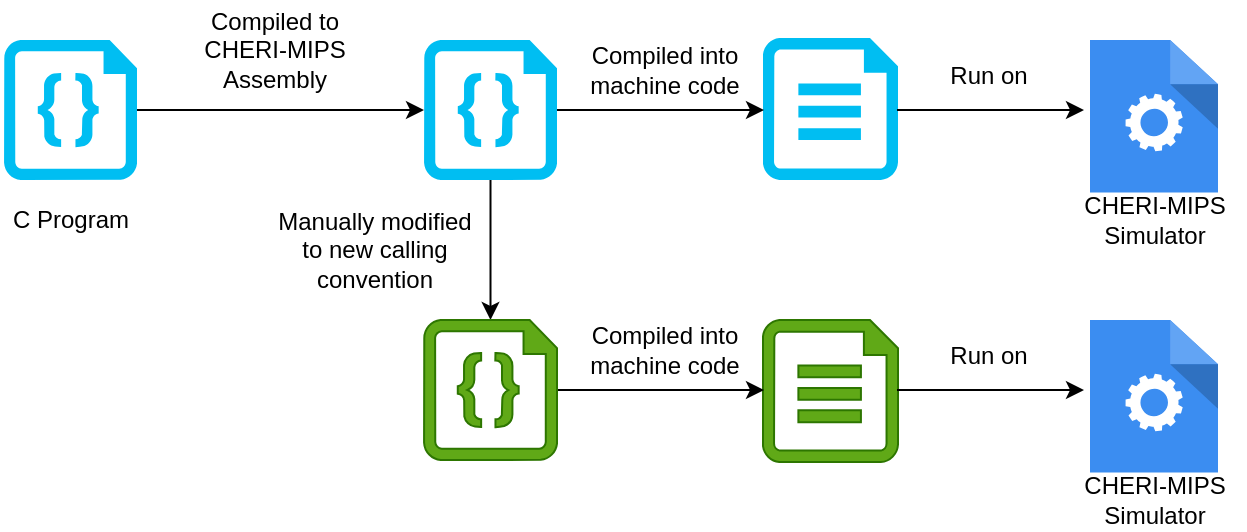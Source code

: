 <mxfile version="12.9.13" type="device"><diagram id="r8iaX5R7vlbBQDZjUNxu" name="Page-1"><mxGraphModel dx="1164" dy="729" grid="1" gridSize="10" guides="1" tooltips="1" connect="1" arrows="1" fold="1" page="1" pageScale="1" pageWidth="850" pageHeight="1100" math="0" shadow="0"><root><mxCell id="0"/><mxCell id="1" parent="0"/><mxCell id="xl8ykE8kV73jW0vv5R0C-29" value="" style="verticalLabelPosition=bottom;html=1;verticalAlign=top;align=center;strokeColor=#2D7600;fillColor=#60a917;shape=mxgraph.azure.cloud_services_configuration_file;pointerEvents=1;fontColor=#ffffff;" vertex="1" parent="1"><mxGeometry x="519.5" y="290" width="67.5" height="71.05" as="geometry"/></mxCell><mxCell id="xl8ykE8kV73jW0vv5R0C-27" value="" style="verticalLabelPosition=bottom;html=1;verticalAlign=top;align=center;strokeColor=none;fillColor=#00BEF2;shape=mxgraph.azure.cloud_services_configuration_file;pointerEvents=1;" vertex="1" parent="1"><mxGeometry x="519.5" y="148.95" width="67.5" height="71.05" as="geometry"/></mxCell><mxCell id="xl8ykE8kV73jW0vv5R0C-4" value="" style="edgeStyle=orthogonalEdgeStyle;rounded=0;orthogonalLoop=1;jettySize=auto;html=1;" edge="1" parent="1" source="xl8ykE8kV73jW0vv5R0C-1" target="xl8ykE8kV73jW0vv5R0C-3"><mxGeometry relative="1" as="geometry"/></mxCell><mxCell id="xl8ykE8kV73jW0vv5R0C-1" value="" style="verticalLabelPosition=bottom;html=1;verticalAlign=top;align=center;strokeColor=none;fillColor=#00BEF2;shape=mxgraph.azure.code_file;pointerEvents=1;" vertex="1" parent="1"><mxGeometry x="140" y="150" width="66.5" height="70" as="geometry"/></mxCell><mxCell id="xl8ykE8kV73jW0vv5R0C-7" value="" style="edgeStyle=orthogonalEdgeStyle;rounded=0;orthogonalLoop=1;jettySize=auto;html=1;" edge="1" parent="1" source="xl8ykE8kV73jW0vv5R0C-3" target="xl8ykE8kV73jW0vv5R0C-6"><mxGeometry relative="1" as="geometry"/></mxCell><mxCell id="xl8ykE8kV73jW0vv5R0C-10" value="" style="edgeStyle=orthogonalEdgeStyle;rounded=0;orthogonalLoop=1;jettySize=auto;html=1;" edge="1" parent="1" source="xl8ykE8kV73jW0vv5R0C-3"><mxGeometry relative="1" as="geometry"><mxPoint x="520" y="185" as="targetPoint"/></mxGeometry></mxCell><mxCell id="xl8ykE8kV73jW0vv5R0C-3" value="" style="verticalLabelPosition=bottom;html=1;verticalAlign=top;align=center;strokeColor=none;fillColor=#00BEF2;shape=mxgraph.azure.code_file;pointerEvents=1;" vertex="1" parent="1"><mxGeometry x="350" y="150" width="66.5" height="70" as="geometry"/></mxCell><mxCell id="xl8ykE8kV73jW0vv5R0C-21" style="edgeStyle=orthogonalEdgeStyle;rounded=0;orthogonalLoop=1;jettySize=auto;html=1;exitX=1;exitY=0.5;exitDx=0;exitDy=0;exitPerimeter=0;" edge="1" parent="1"><mxGeometry relative="1" as="geometry"><mxPoint x="680" y="185" as="targetPoint"/><mxPoint x="586.5" y="185" as="sourcePoint"/></mxGeometry></mxCell><mxCell id="xl8ykE8kV73jW0vv5R0C-13" value="" style="edgeStyle=orthogonalEdgeStyle;rounded=0;orthogonalLoop=1;jettySize=auto;html=1;" edge="1" parent="1" source="xl8ykE8kV73jW0vv5R0C-6"><mxGeometry relative="1" as="geometry"><mxPoint x="520" y="325" as="targetPoint"/></mxGeometry></mxCell><mxCell id="xl8ykE8kV73jW0vv5R0C-6" value="" style="verticalLabelPosition=bottom;html=1;verticalAlign=top;align=center;strokeColor=#2D7600;fillColor=#60a917;shape=mxgraph.azure.code_file;pointerEvents=1;fontColor=#ffffff;" vertex="1" parent="1"><mxGeometry x="350" y="290" width="66.5" height="70" as="geometry"/></mxCell><mxCell id="xl8ykE8kV73jW0vv5R0C-2" value="C Program" style="text;html=1;align=center;verticalAlign=middle;resizable=0;points=[];autosize=1;" vertex="1" parent="1"><mxGeometry x="138.25" y="230" width="70" height="20" as="geometry"/></mxCell><mxCell id="xl8ykE8kV73jW0vv5R0C-5" value="Compiled to&lt;br&gt;CHERI-MIPS&lt;br&gt;Assembly" style="text;html=1;align=center;verticalAlign=middle;resizable=0;points=[];autosize=1;" vertex="1" parent="1"><mxGeometry x="230" y="130" width="90" height="50" as="geometry"/></mxCell><mxCell id="xl8ykE8kV73jW0vv5R0C-8" value="Manually modified&lt;br&gt;to new calling&lt;br&gt;convention" style="text;html=1;align=center;verticalAlign=middle;resizable=0;points=[];autosize=1;" vertex="1" parent="1"><mxGeometry x="270" y="230" width="110" height="50" as="geometry"/></mxCell><mxCell id="xl8ykE8kV73jW0vv5R0C-11" value="Compiled into&lt;br&gt;machine code" style="text;html=1;align=center;verticalAlign=middle;resizable=0;points=[];autosize=1;" vertex="1" parent="1"><mxGeometry x="425" y="150" width="90" height="30" as="geometry"/></mxCell><mxCell id="xl8ykE8kV73jW0vv5R0C-14" value="Compiled into&lt;br&gt;machine code" style="text;html=1;align=center;verticalAlign=middle;resizable=0;points=[];autosize=1;" vertex="1" parent="1"><mxGeometry x="425" y="290" width="90" height="30" as="geometry"/></mxCell><mxCell id="xl8ykE8kV73jW0vv5R0C-15" value="" style="html=1;aspect=fixed;strokeColor=none;shadow=0;align=center;verticalAlign=top;fillColor=#3B8DF1;shape=mxgraph.gcp2.process" vertex="1" parent="1"><mxGeometry x="683" y="150" width="64" height="76.19" as="geometry"/></mxCell><mxCell id="xl8ykE8kV73jW0vv5R0C-16" value="CHERI-MIPS&lt;br&gt;Simulator" style="text;html=1;align=center;verticalAlign=middle;resizable=0;points=[];autosize=1;" vertex="1" parent="1"><mxGeometry x="670" y="225" width="90" height="30" as="geometry"/></mxCell><mxCell id="xl8ykE8kV73jW0vv5R0C-22" value="Run on" style="text;html=1;align=center;verticalAlign=middle;resizable=0;points=[];autosize=1;" vertex="1" parent="1"><mxGeometry x="607" y="158" width="50" height="20" as="geometry"/></mxCell><mxCell id="xl8ykE8kV73jW0vv5R0C-23" style="edgeStyle=orthogonalEdgeStyle;rounded=0;orthogonalLoop=1;jettySize=auto;html=1;exitX=1;exitY=0.5;exitDx=0;exitDy=0;exitPerimeter=0;" edge="1" parent="1"><mxGeometry relative="1" as="geometry"><mxPoint x="680" y="325" as="targetPoint"/><mxPoint x="586.5" y="325" as="sourcePoint"/></mxGeometry></mxCell><mxCell id="xl8ykE8kV73jW0vv5R0C-24" value="" style="html=1;aspect=fixed;strokeColor=none;shadow=0;align=center;verticalAlign=top;fillColor=#3B8DF1;shape=mxgraph.gcp2.process" vertex="1" parent="1"><mxGeometry x="683" y="290" width="64" height="76.19" as="geometry"/></mxCell><mxCell id="xl8ykE8kV73jW0vv5R0C-25" value="CHERI-MIPS&lt;br&gt;Simulator" style="text;html=1;align=center;verticalAlign=middle;resizable=0;points=[];autosize=1;" vertex="1" parent="1"><mxGeometry x="670" y="365" width="90" height="30" as="geometry"/></mxCell><mxCell id="xl8ykE8kV73jW0vv5R0C-26" value="Run on" style="text;html=1;align=center;verticalAlign=middle;resizable=0;points=[];autosize=1;" vertex="1" parent="1"><mxGeometry x="607" y="298" width="50" height="20" as="geometry"/></mxCell></root></mxGraphModel></diagram></mxfile>